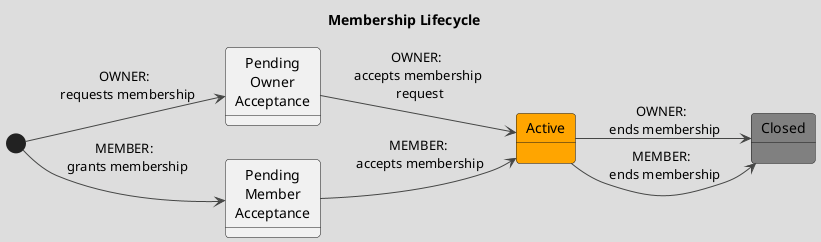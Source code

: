 @startuml MembershipLifecycle
title Membership Lifecycle
!theme toy

left to right direction

state Closed #gray
state PendingOwner as "Pending\nOwner\nAcceptance"
state PendingMember as "Pending\nMember\nAcceptance"
state Active #orange


[*] --> PendingOwner : OWNER: \n requests membership
[*] --> PendingMember : MEMBER: \n grants membership
PendingOwner --> Active  : OWNER: \n accepts membership \n request
PendingMember --> Active  : MEMBER:\n accepts membership 
Active --> Closed : OWNER: \n ends membership
Active --> Closed :  MEMBER: \n ends membership

@enduml